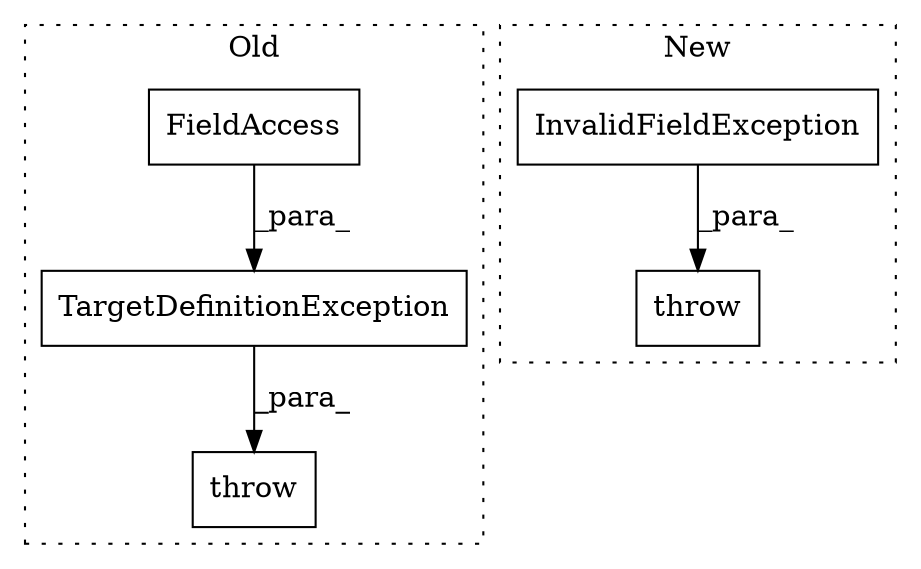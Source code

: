 digraph G {
subgraph cluster0 {
1 [label="TargetDefinitionException" a="32" s="1628,1666" l="26,1" shape="box"];
3 [label="throw" a="53" s="1622" l="6" shape="box"];
4 [label="FieldAccess" a="22" s="1654" l="12" shape="box"];
label = "Old";
style="dotted";
}
subgraph cluster1 {
2 [label="throw" a="53" s="1565" l="6" shape="box"];
5 [label="InvalidFieldException" a="32" s="1571" l="23" shape="box"];
label = "New";
style="dotted";
}
1 -> 3 [label="_para_"];
4 -> 1 [label="_para_"];
5 -> 2 [label="_para_"];
}